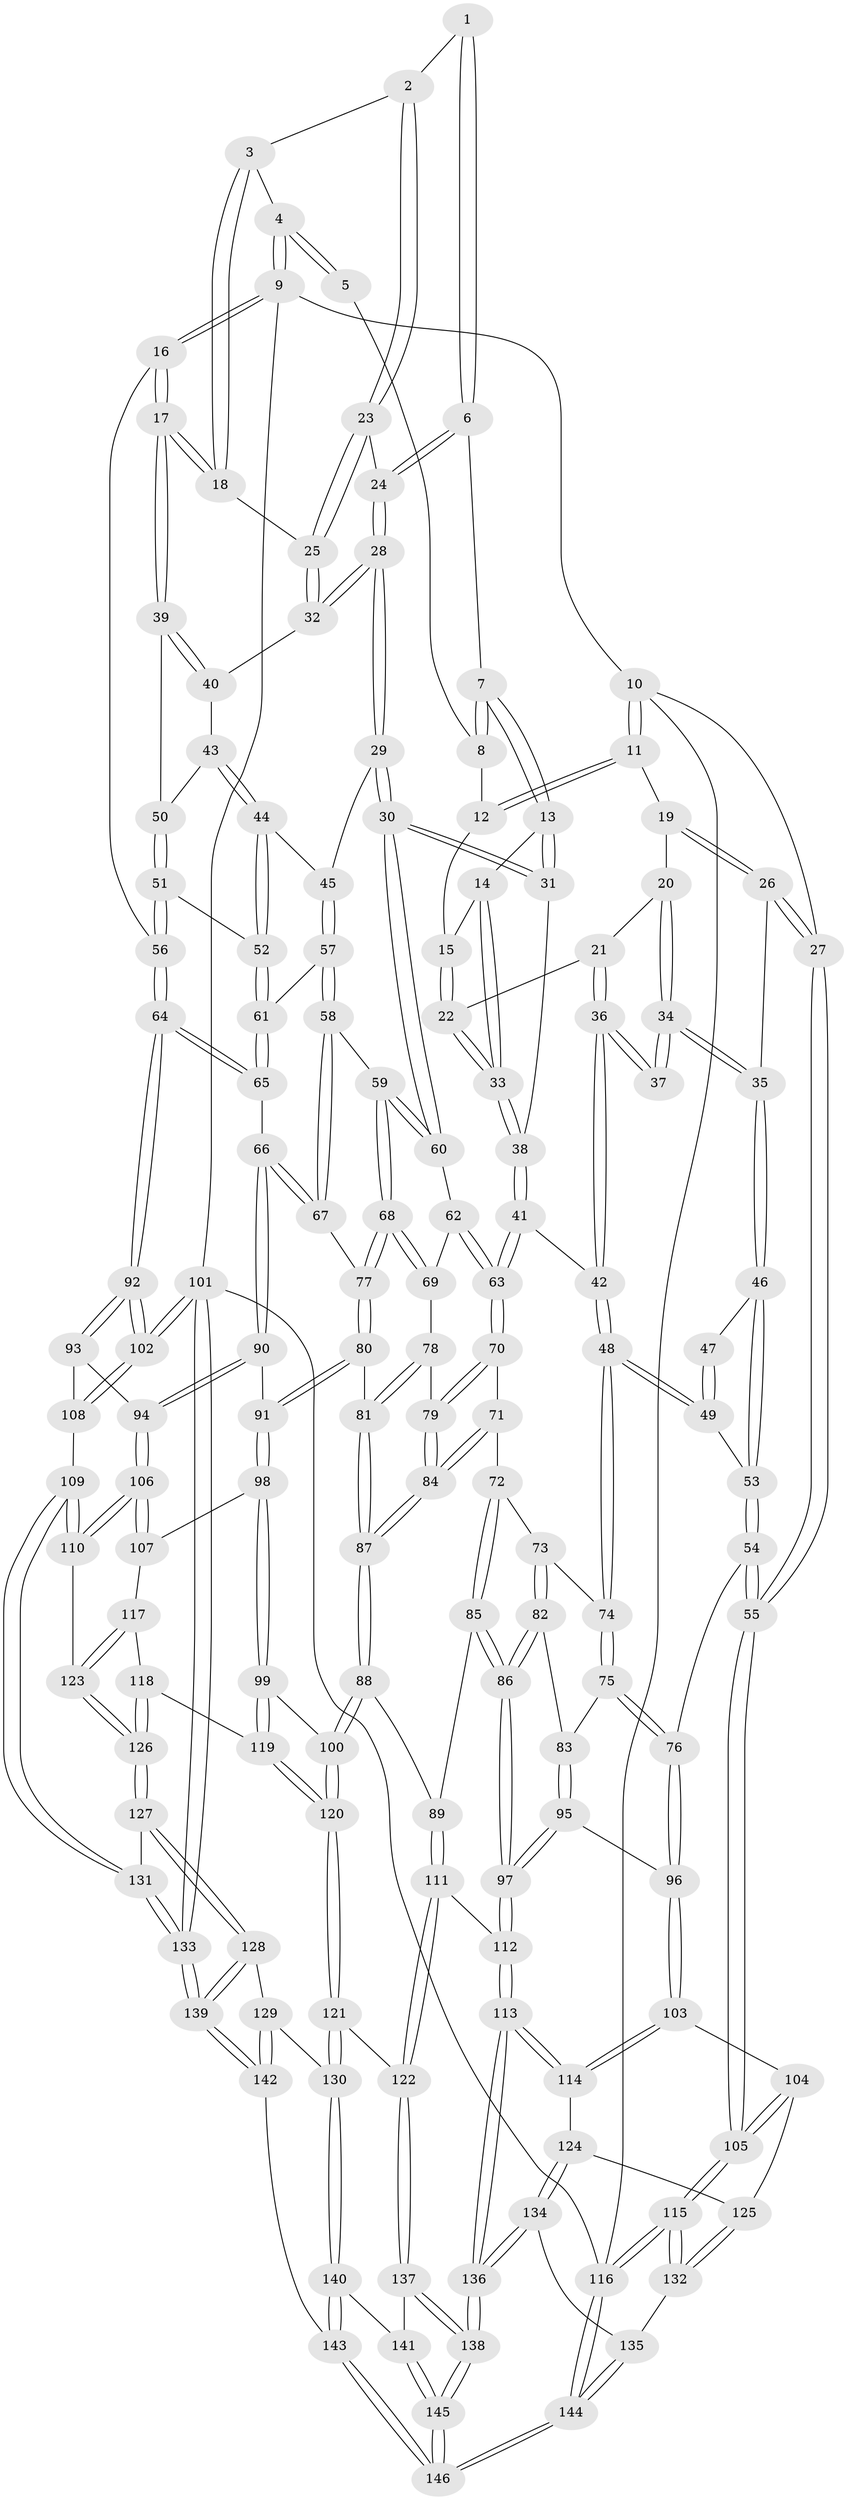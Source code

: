 // coarse degree distribution, {3: 0.3561643835616438, 4: 0.5753424657534246, 2: 0.0273972602739726, 5: 0.0273972602739726, 6: 0.0136986301369863}
// Generated by graph-tools (version 1.1) at 2025/45/03/06/25 01:45:11]
// undirected, 146 vertices, 362 edges
graph export_dot {
graph [start="1"]
  node [color=gray90,style=filled];
  1 [pos="+0.8868125190661281+0"];
  2 [pos="+0.8930589669042176+0.01486536470963213"];
  3 [pos="+0.9567630968782339+0.03181529301264837"];
  4 [pos="+1+0"];
  5 [pos="+0.8787063342458828+0"];
  6 [pos="+0.7578506230250196+0.06675272939007255"];
  7 [pos="+0.7268610381166628+0.024640587074528805"];
  8 [pos="+0.6693580531262772+0"];
  9 [pos="+1+0"];
  10 [pos="+0+0"];
  11 [pos="+0.09090122202566381+0"];
  12 [pos="+0.5659363175968198+0"];
  13 [pos="+0.6124356413555508+0.11787267401475171"];
  14 [pos="+0.5933550046457581+0.10499443209666533"];
  15 [pos="+0.5606058603111609+0"];
  16 [pos="+1+0.08969344151668494"];
  17 [pos="+1+0.10427800108211417"];
  18 [pos="+1+0.09160879815135428"];
  19 [pos="+0.14658782815335508+0"];
  20 [pos="+0.2272567153955546+0"];
  21 [pos="+0.40990372349655707+0.10193447098547329"];
  22 [pos="+0.4514531150021819+0.10967880040056818"];
  23 [pos="+0.8758899016094613+0.07587921897466621"];
  24 [pos="+0.7595476596213226+0.06962419549382835"];
  25 [pos="+0.9024479706564053+0.12019876060640353"];
  26 [pos="+0.08302813683798359+0.18069271308406495"];
  27 [pos="+0+0.1567750699607188"];
  28 [pos="+0.7445094748468777+0.2132658805697565"];
  29 [pos="+0.7440430916884663+0.21387649746863813"];
  30 [pos="+0.6772308490059512+0.24510168638929025"];
  31 [pos="+0.6640117518187947+0.23552822736782442"];
  32 [pos="+0.8885444324146597+0.17071548273900178"];
  33 [pos="+0.4648219308020878+0.12637885790133566"];
  34 [pos="+0.22526517547170535+0.12464023090385837"];
  35 [pos="+0.13681040559905563+0.21858899746795496"];
  36 [pos="+0.31226728419285676+0.22791190628356678"];
  37 [pos="+0.2791835821178921+0.20011116794929978"];
  38 [pos="+0.4765886867379921+0.22489136883213023"];
  39 [pos="+1+0.15544482458445977"];
  40 [pos="+0.9073931235636037+0.19530606670043713"];
  41 [pos="+0.41632932495461844+0.3174674674460697"];
  42 [pos="+0.35554842942921244+0.3076791958722996"];
  43 [pos="+0.9184749348718805+0.22572881104118003"];
  44 [pos="+0.9172919965117369+0.25785119637628895"];
  45 [pos="+0.8399525578250481+0.30077655038804896"];
  46 [pos="+0.1307665598868913+0.2821877513105875"];
  47 [pos="+0.2268529703237138+0.2486826702351859"];
  48 [pos="+0.26854207592207857+0.3626525827610189"];
  49 [pos="+0.24728156108336177+0.35656086280265614"];
  50 [pos="+0.9856635116250169+0.22563260551606784"];
  51 [pos="+0.9917719163289525+0.3273549117291333"];
  52 [pos="+0.9778762222345981+0.3289823895157248"];
  53 [pos="+0.11722342556812985+0.33084199991457974"];
  54 [pos="+0+0.43788826009090015"];
  55 [pos="+0+0.44493228091838893"];
  56 [pos="+1+0.33822242645300354"];
  57 [pos="+0.8483943482335151+0.368733641458658"];
  58 [pos="+0.8344763911479866+0.3862859879058323"];
  59 [pos="+0.7214900318207333+0.37139045464948867"];
  60 [pos="+0.6768405505724355+0.24787445082039794"];
  61 [pos="+0.9416719772125764+0.3649514903270725"];
  62 [pos="+0.566412417725317+0.36996210598332363"];
  63 [pos="+0.4561761605095425+0.37678515507711113"];
  64 [pos="+1+0.5948162021418483"];
  65 [pos="+0.9588439486314073+0.49232441248936315"];
  66 [pos="+0.8746338348294336+0.5083854718425181"];
  67 [pos="+0.8410179448840488+0.46662895920607533"];
  68 [pos="+0.6967613517206251+0.4318915284592299"];
  69 [pos="+0.5993099948206149+0.40995904470242406"];
  70 [pos="+0.4553662062960047+0.38854348127728144"];
  71 [pos="+0.369681460781028+0.47832979850412943"];
  72 [pos="+0.3671092430200431+0.4803500849503756"];
  73 [pos="+0.32255716007259927+0.4783296693974169"];
  74 [pos="+0.26730731041884237+0.42467138175352426"];
  75 [pos="+0.2020328286837999+0.5040829339387454"];
  76 [pos="+0.05792587542930554+0.49071598408339706"];
  77 [pos="+0.7060019276340128+0.48264966829723466"];
  78 [pos="+0.5903507242770711+0.4688653730331736"];
  79 [pos="+0.48265709746570584+0.4601742593464714"];
  80 [pos="+0.6897142458909251+0.5251051895523022"];
  81 [pos="+0.6092702465429017+0.5162347242014049"];
  82 [pos="+0.29278094944886124+0.5527813341793408"];
  83 [pos="+0.2294813588361075+0.5411909916886092"];
  84 [pos="+0.4954157280195953+0.5661831997181618"];
  85 [pos="+0.3885039555832049+0.6067193251495457"];
  86 [pos="+0.35077681102345337+0.6187401694199217"];
  87 [pos="+0.4987880308337797+0.583392241111508"];
  88 [pos="+0.4968426695942433+0.5897192484593429"];
  89 [pos="+0.40482944206626953+0.6078209368515279"];
  90 [pos="+0.8534320252231755+0.5598621116568837"];
  91 [pos="+0.7124214848428039+0.5896636431060137"];
  92 [pos="+1+0.7000552369803883"];
  93 [pos="+0.9093827224682992+0.6378578400864309"];
  94 [pos="+0.8779714079945873+0.6260634656804888"];
  95 [pos="+0.20695155740699483+0.6323502635895687"];
  96 [pos="+0.15810467225223135+0.6372260577545354"];
  97 [pos="+0.2922581285280844+0.6940635846162816"];
  98 [pos="+0.7097322395541626+0.6000067879898151"];
  99 [pos="+0.704393974513254+0.608110466281743"];
  100 [pos="+0.5263321158166657+0.632801246614955"];
  101 [pos="+1+1"];
  102 [pos="+1+0.8874386625649838"];
  103 [pos="+0.12239583442356429+0.6922243025296745"];
  104 [pos="+0.05052032621176818+0.6688034797621275"];
  105 [pos="+0+0.5495318352851023"];
  106 [pos="+0.8369944274759956+0.6750548499013083"];
  107 [pos="+0.8041636911178285+0.6654341920454786"];
  108 [pos="+0.8942660202137308+0.7516167519026049"];
  109 [pos="+0.852091101486859+0.7483588295544567"];
  110 [pos="+0.8373860820228708+0.7313006835192327"];
  111 [pos="+0.42949498752896903+0.759638386245142"];
  112 [pos="+0.2907069475785057+0.7416710316103806"];
  113 [pos="+0.2767633975827295+0.7653577576540913"];
  114 [pos="+0.12285184988009619+0.6941663491207212"];
  115 [pos="+0+0.7519294805715095"];
  116 [pos="+0+1"];
  117 [pos="+0.7616287846963797+0.702515014980036"];
  118 [pos="+0.7120620765596507+0.704122679402989"];
  119 [pos="+0.696019044894887+0.6778821722347135"];
  120 [pos="+0.5463229556379112+0.7520991823192529"];
  121 [pos="+0.5393665404597071+0.782514928325606"];
  122 [pos="+0.5045005802973511+0.8000016821432936"];
  123 [pos="+0.8187936669690129+0.7339903765281367"];
  124 [pos="+0.1080935454963432+0.7663835984980024"];
  125 [pos="+0.05593973315403329+0.7665329107983386"];
  126 [pos="+0.7258712065713812+0.7789305902032442"];
  127 [pos="+0.7143416151242791+0.8235168559166006"];
  128 [pos="+0.7034501418441633+0.8313586638332009"];
  129 [pos="+0.652191401837042+0.8411885931841904"];
  130 [pos="+0.6294227315276182+0.841788746833523"];
  131 [pos="+0.8223806312166344+0.843818591282114"];
  132 [pos="+0+0.795759829934269"];
  133 [pos="+1+1"];
  134 [pos="+0.16900123817987636+0.8616103145689091"];
  135 [pos="+0.07526275855101873+0.8811571502287106"];
  136 [pos="+0.24120025868446696+0.8867274005138964"];
  137 [pos="+0.4439082970545955+0.8989113587698639"];
  138 [pos="+0.30481509865863315+1"];
  139 [pos="+0.8825602393997356+1"];
  140 [pos="+0.6011231456296757+0.9749811611505715"];
  141 [pos="+0.583848157944366+0.9676773989214791"];
  142 [pos="+0.7931640011249138+1"];
  143 [pos="+0.6749860773940645+1"];
  144 [pos="+0+1"];
  145 [pos="+0.30408420646572326+1"];
  146 [pos="+0.2880849312735897+1"];
  1 -- 2;
  1 -- 6;
  1 -- 6;
  2 -- 3;
  2 -- 23;
  2 -- 23;
  3 -- 4;
  3 -- 18;
  3 -- 18;
  4 -- 5;
  4 -- 5;
  4 -- 9;
  4 -- 9;
  5 -- 8;
  6 -- 7;
  6 -- 24;
  6 -- 24;
  7 -- 8;
  7 -- 8;
  7 -- 13;
  7 -- 13;
  8 -- 12;
  9 -- 10;
  9 -- 16;
  9 -- 16;
  9 -- 101;
  10 -- 11;
  10 -- 11;
  10 -- 27;
  10 -- 116;
  11 -- 12;
  11 -- 12;
  11 -- 19;
  12 -- 15;
  13 -- 14;
  13 -- 31;
  13 -- 31;
  14 -- 15;
  14 -- 33;
  14 -- 33;
  15 -- 22;
  15 -- 22;
  16 -- 17;
  16 -- 17;
  16 -- 56;
  17 -- 18;
  17 -- 18;
  17 -- 39;
  17 -- 39;
  18 -- 25;
  19 -- 20;
  19 -- 26;
  19 -- 26;
  20 -- 21;
  20 -- 34;
  20 -- 34;
  21 -- 22;
  21 -- 36;
  21 -- 36;
  22 -- 33;
  22 -- 33;
  23 -- 24;
  23 -- 25;
  23 -- 25;
  24 -- 28;
  24 -- 28;
  25 -- 32;
  25 -- 32;
  26 -- 27;
  26 -- 27;
  26 -- 35;
  27 -- 55;
  27 -- 55;
  28 -- 29;
  28 -- 29;
  28 -- 32;
  28 -- 32;
  29 -- 30;
  29 -- 30;
  29 -- 45;
  30 -- 31;
  30 -- 31;
  30 -- 60;
  30 -- 60;
  31 -- 38;
  32 -- 40;
  33 -- 38;
  33 -- 38;
  34 -- 35;
  34 -- 35;
  34 -- 37;
  34 -- 37;
  35 -- 46;
  35 -- 46;
  36 -- 37;
  36 -- 37;
  36 -- 42;
  36 -- 42;
  38 -- 41;
  38 -- 41;
  39 -- 40;
  39 -- 40;
  39 -- 50;
  40 -- 43;
  41 -- 42;
  41 -- 63;
  41 -- 63;
  42 -- 48;
  42 -- 48;
  43 -- 44;
  43 -- 44;
  43 -- 50;
  44 -- 45;
  44 -- 52;
  44 -- 52;
  45 -- 57;
  45 -- 57;
  46 -- 47;
  46 -- 53;
  46 -- 53;
  47 -- 49;
  47 -- 49;
  48 -- 49;
  48 -- 49;
  48 -- 74;
  48 -- 74;
  49 -- 53;
  50 -- 51;
  50 -- 51;
  51 -- 52;
  51 -- 56;
  51 -- 56;
  52 -- 61;
  52 -- 61;
  53 -- 54;
  53 -- 54;
  54 -- 55;
  54 -- 55;
  54 -- 76;
  55 -- 105;
  55 -- 105;
  56 -- 64;
  56 -- 64;
  57 -- 58;
  57 -- 58;
  57 -- 61;
  58 -- 59;
  58 -- 67;
  58 -- 67;
  59 -- 60;
  59 -- 60;
  59 -- 68;
  59 -- 68;
  60 -- 62;
  61 -- 65;
  61 -- 65;
  62 -- 63;
  62 -- 63;
  62 -- 69;
  63 -- 70;
  63 -- 70;
  64 -- 65;
  64 -- 65;
  64 -- 92;
  64 -- 92;
  65 -- 66;
  66 -- 67;
  66 -- 67;
  66 -- 90;
  66 -- 90;
  67 -- 77;
  68 -- 69;
  68 -- 69;
  68 -- 77;
  68 -- 77;
  69 -- 78;
  70 -- 71;
  70 -- 79;
  70 -- 79;
  71 -- 72;
  71 -- 84;
  71 -- 84;
  72 -- 73;
  72 -- 85;
  72 -- 85;
  73 -- 74;
  73 -- 82;
  73 -- 82;
  74 -- 75;
  74 -- 75;
  75 -- 76;
  75 -- 76;
  75 -- 83;
  76 -- 96;
  76 -- 96;
  77 -- 80;
  77 -- 80;
  78 -- 79;
  78 -- 81;
  78 -- 81;
  79 -- 84;
  79 -- 84;
  80 -- 81;
  80 -- 91;
  80 -- 91;
  81 -- 87;
  81 -- 87;
  82 -- 83;
  82 -- 86;
  82 -- 86;
  83 -- 95;
  83 -- 95;
  84 -- 87;
  84 -- 87;
  85 -- 86;
  85 -- 86;
  85 -- 89;
  86 -- 97;
  86 -- 97;
  87 -- 88;
  87 -- 88;
  88 -- 89;
  88 -- 100;
  88 -- 100;
  89 -- 111;
  89 -- 111;
  90 -- 91;
  90 -- 94;
  90 -- 94;
  91 -- 98;
  91 -- 98;
  92 -- 93;
  92 -- 93;
  92 -- 102;
  92 -- 102;
  93 -- 94;
  93 -- 108;
  94 -- 106;
  94 -- 106;
  95 -- 96;
  95 -- 97;
  95 -- 97;
  96 -- 103;
  96 -- 103;
  97 -- 112;
  97 -- 112;
  98 -- 99;
  98 -- 99;
  98 -- 107;
  99 -- 100;
  99 -- 119;
  99 -- 119;
  100 -- 120;
  100 -- 120;
  101 -- 102;
  101 -- 102;
  101 -- 133;
  101 -- 133;
  101 -- 116;
  102 -- 108;
  102 -- 108;
  103 -- 104;
  103 -- 114;
  103 -- 114;
  104 -- 105;
  104 -- 105;
  104 -- 125;
  105 -- 115;
  105 -- 115;
  106 -- 107;
  106 -- 107;
  106 -- 110;
  106 -- 110;
  107 -- 117;
  108 -- 109;
  109 -- 110;
  109 -- 110;
  109 -- 131;
  109 -- 131;
  110 -- 123;
  111 -- 112;
  111 -- 122;
  111 -- 122;
  112 -- 113;
  112 -- 113;
  113 -- 114;
  113 -- 114;
  113 -- 136;
  113 -- 136;
  114 -- 124;
  115 -- 116;
  115 -- 116;
  115 -- 132;
  115 -- 132;
  116 -- 144;
  116 -- 144;
  117 -- 118;
  117 -- 123;
  117 -- 123;
  118 -- 119;
  118 -- 126;
  118 -- 126;
  119 -- 120;
  119 -- 120;
  120 -- 121;
  120 -- 121;
  121 -- 122;
  121 -- 130;
  121 -- 130;
  122 -- 137;
  122 -- 137;
  123 -- 126;
  123 -- 126;
  124 -- 125;
  124 -- 134;
  124 -- 134;
  125 -- 132;
  125 -- 132;
  126 -- 127;
  126 -- 127;
  127 -- 128;
  127 -- 128;
  127 -- 131;
  128 -- 129;
  128 -- 139;
  128 -- 139;
  129 -- 130;
  129 -- 142;
  129 -- 142;
  130 -- 140;
  130 -- 140;
  131 -- 133;
  131 -- 133;
  132 -- 135;
  133 -- 139;
  133 -- 139;
  134 -- 135;
  134 -- 136;
  134 -- 136;
  135 -- 144;
  135 -- 144;
  136 -- 138;
  136 -- 138;
  137 -- 138;
  137 -- 138;
  137 -- 141;
  138 -- 145;
  138 -- 145;
  139 -- 142;
  139 -- 142;
  140 -- 141;
  140 -- 143;
  140 -- 143;
  141 -- 145;
  141 -- 145;
  142 -- 143;
  143 -- 146;
  143 -- 146;
  144 -- 146;
  144 -- 146;
  145 -- 146;
  145 -- 146;
}
